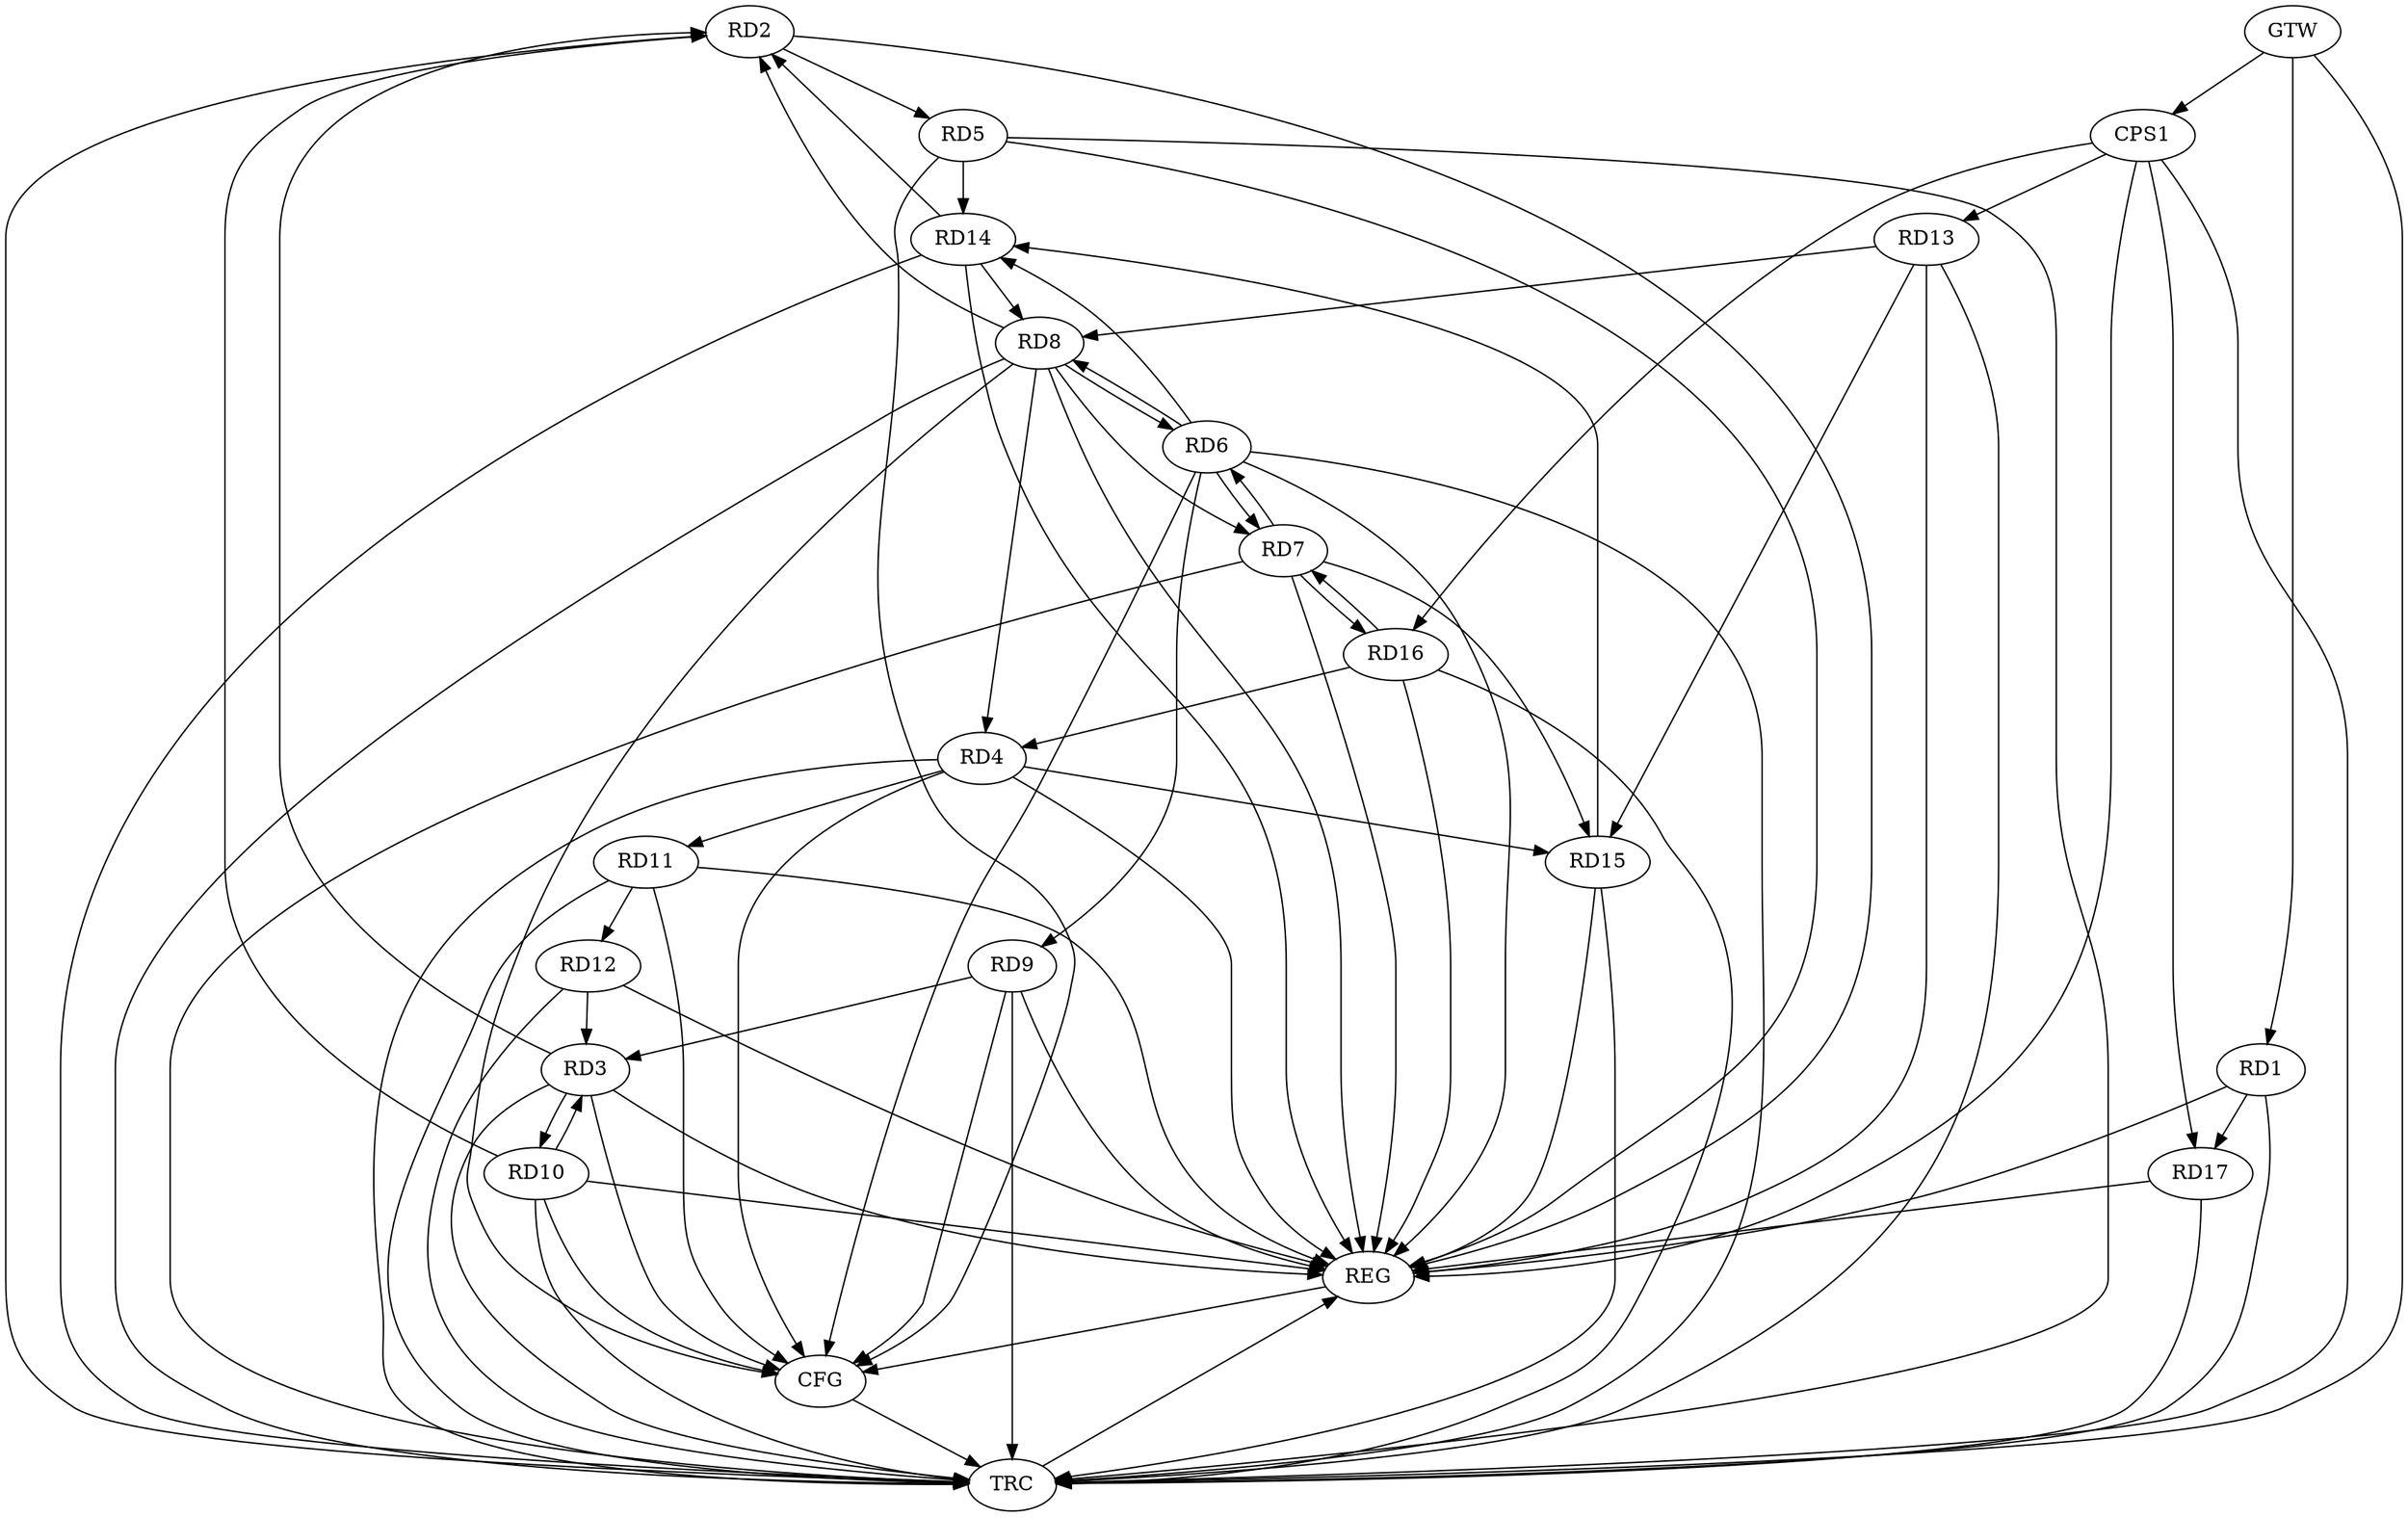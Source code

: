 strict digraph G {
  RD1 [ label="RD1" ];
  RD2 [ label="RD2" ];
  RD3 [ label="RD3" ];
  RD4 [ label="RD4" ];
  RD5 [ label="RD5" ];
  RD6 [ label="RD6" ];
  RD7 [ label="RD7" ];
  RD8 [ label="RD8" ];
  RD9 [ label="RD9" ];
  RD10 [ label="RD10" ];
  RD11 [ label="RD11" ];
  RD12 [ label="RD12" ];
  RD13 [ label="RD13" ];
  RD14 [ label="RD14" ];
  RD15 [ label="RD15" ];
  RD16 [ label="RD16" ];
  RD17 [ label="RD17" ];
  CPS1 [ label="CPS1" ];
  GTW [ label="GTW" ];
  REG [ label="REG" ];
  CFG [ label="CFG" ];
  TRC [ label="TRC" ];
  RD1 -> RD17;
  RD3 -> RD2;
  RD2 -> RD5;
  RD8 -> RD2;
  RD10 -> RD2;
  RD14 -> RD2;
  RD9 -> RD3;
  RD3 -> RD10;
  RD10 -> RD3;
  RD12 -> RD3;
  RD8 -> RD4;
  RD4 -> RD11;
  RD4 -> RD15;
  RD16 -> RD4;
  RD5 -> RD14;
  RD6 -> RD7;
  RD7 -> RD6;
  RD6 -> RD8;
  RD8 -> RD6;
  RD6 -> RD9;
  RD6 -> RD14;
  RD8 -> RD7;
  RD7 -> RD15;
  RD7 -> RD16;
  RD16 -> RD7;
  RD13 -> RD8;
  RD14 -> RD8;
  RD11 -> RD12;
  RD13 -> RD15;
  RD15 -> RD14;
  CPS1 -> RD17;
  CPS1 -> RD13;
  CPS1 -> RD16;
  GTW -> RD1;
  GTW -> CPS1;
  RD1 -> REG;
  RD2 -> REG;
  RD3 -> REG;
  RD4 -> REG;
  RD5 -> REG;
  RD6 -> REG;
  RD7 -> REG;
  RD8 -> REG;
  RD9 -> REG;
  RD10 -> REG;
  RD11 -> REG;
  RD12 -> REG;
  RD13 -> REG;
  RD14 -> REG;
  RD15 -> REG;
  RD16 -> REG;
  RD17 -> REG;
  CPS1 -> REG;
  RD8 -> CFG;
  RD3 -> CFG;
  RD5 -> CFG;
  RD4 -> CFG;
  RD11 -> CFG;
  RD9 -> CFG;
  RD6 -> CFG;
  RD10 -> CFG;
  REG -> CFG;
  RD1 -> TRC;
  RD2 -> TRC;
  RD3 -> TRC;
  RD4 -> TRC;
  RD5 -> TRC;
  RD6 -> TRC;
  RD7 -> TRC;
  RD8 -> TRC;
  RD9 -> TRC;
  RD10 -> TRC;
  RD11 -> TRC;
  RD12 -> TRC;
  RD13 -> TRC;
  RD14 -> TRC;
  RD15 -> TRC;
  RD16 -> TRC;
  RD17 -> TRC;
  CPS1 -> TRC;
  GTW -> TRC;
  CFG -> TRC;
  TRC -> REG;
}
